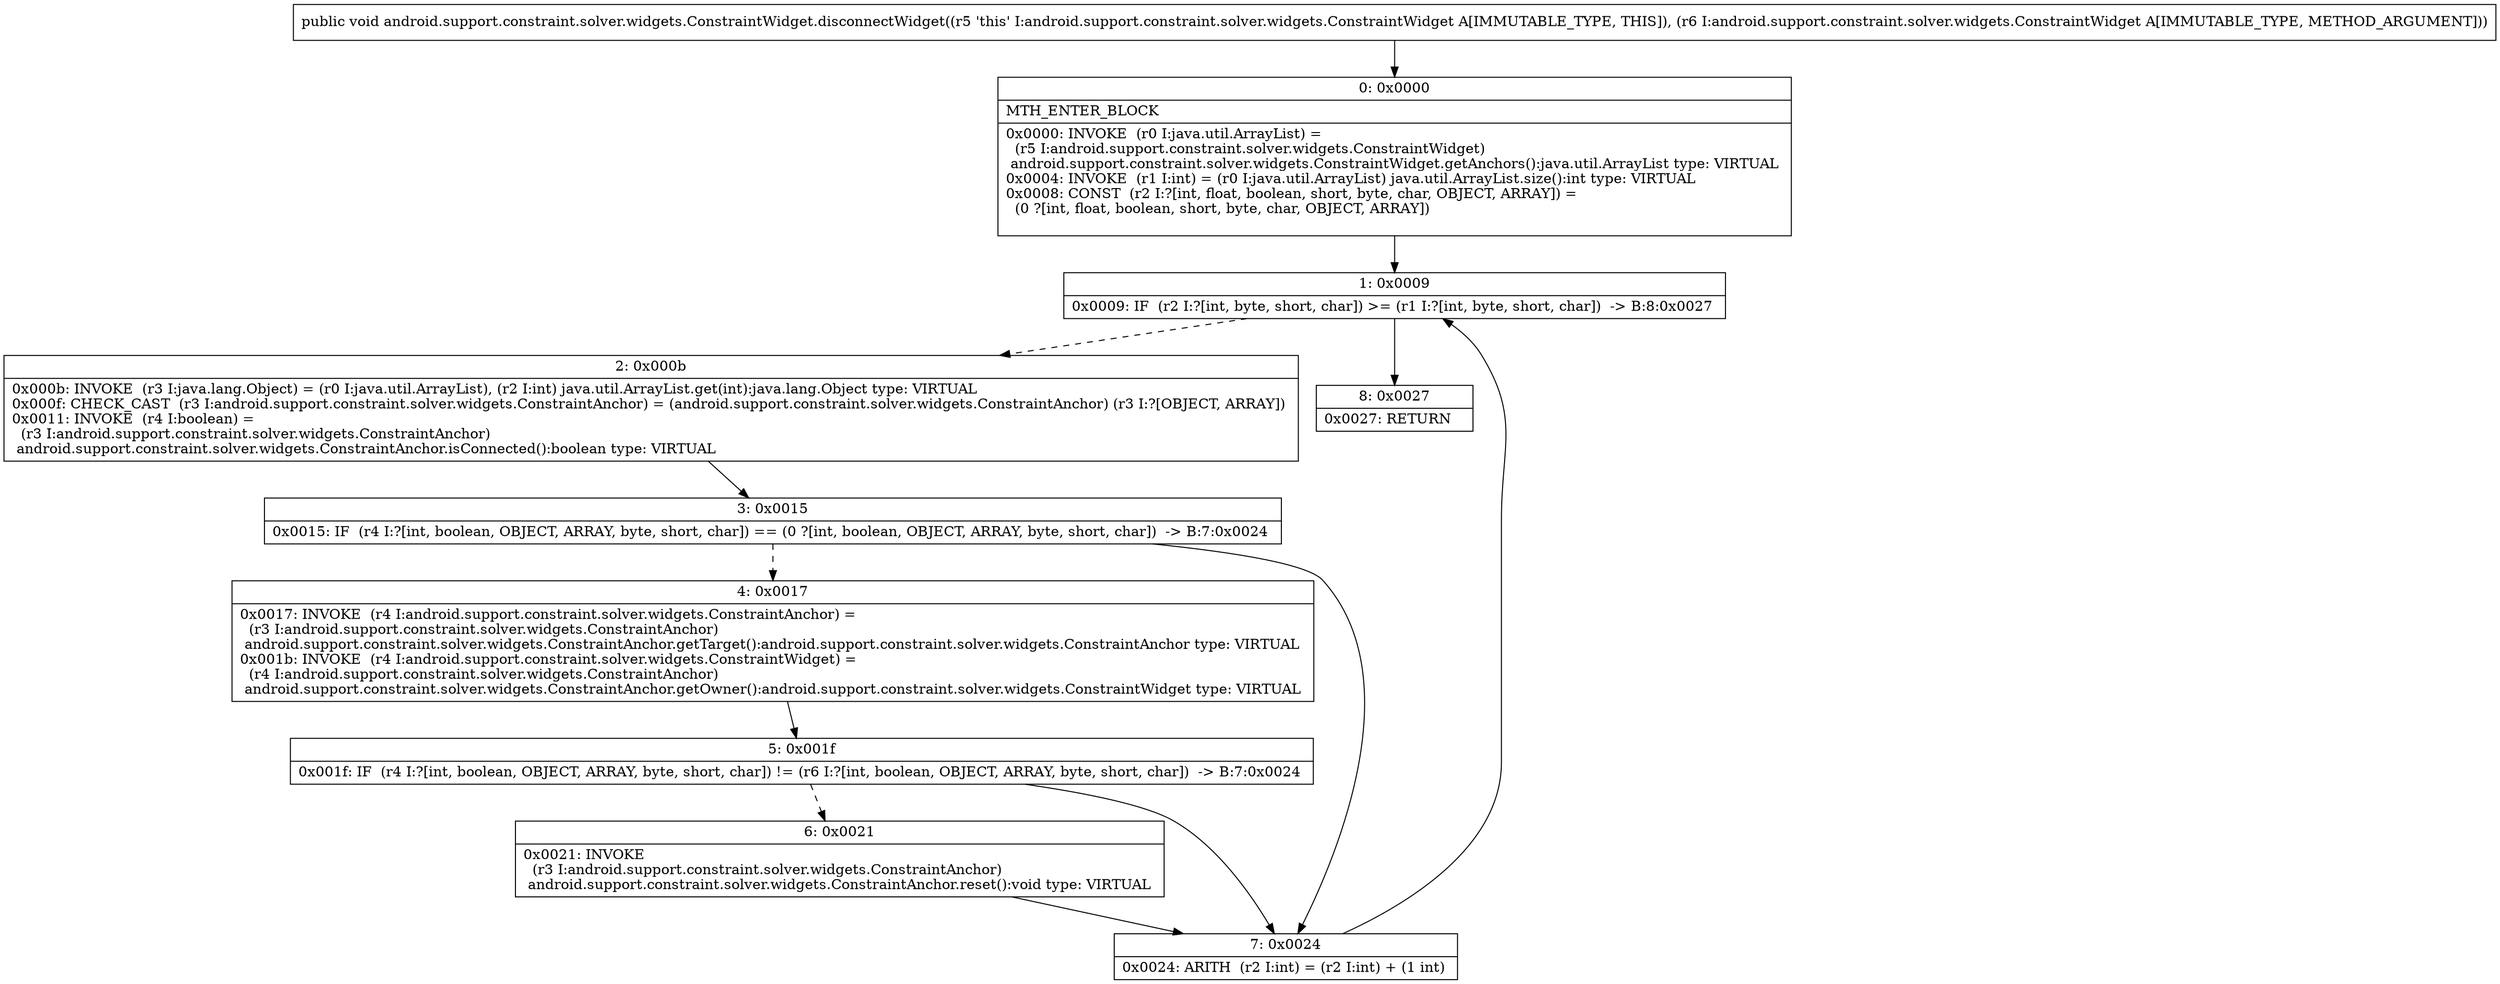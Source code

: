 digraph "CFG forandroid.support.constraint.solver.widgets.ConstraintWidget.disconnectWidget(Landroid\/support\/constraint\/solver\/widgets\/ConstraintWidget;)V" {
Node_0 [shape=record,label="{0\:\ 0x0000|MTH_ENTER_BLOCK\l|0x0000: INVOKE  (r0 I:java.util.ArrayList) = \l  (r5 I:android.support.constraint.solver.widgets.ConstraintWidget)\l android.support.constraint.solver.widgets.ConstraintWidget.getAnchors():java.util.ArrayList type: VIRTUAL \l0x0004: INVOKE  (r1 I:int) = (r0 I:java.util.ArrayList) java.util.ArrayList.size():int type: VIRTUAL \l0x0008: CONST  (r2 I:?[int, float, boolean, short, byte, char, OBJECT, ARRAY]) = \l  (0 ?[int, float, boolean, short, byte, char, OBJECT, ARRAY])\l \l}"];
Node_1 [shape=record,label="{1\:\ 0x0009|0x0009: IF  (r2 I:?[int, byte, short, char]) \>= (r1 I:?[int, byte, short, char])  \-\> B:8:0x0027 \l}"];
Node_2 [shape=record,label="{2\:\ 0x000b|0x000b: INVOKE  (r3 I:java.lang.Object) = (r0 I:java.util.ArrayList), (r2 I:int) java.util.ArrayList.get(int):java.lang.Object type: VIRTUAL \l0x000f: CHECK_CAST  (r3 I:android.support.constraint.solver.widgets.ConstraintAnchor) = (android.support.constraint.solver.widgets.ConstraintAnchor) (r3 I:?[OBJECT, ARRAY]) \l0x0011: INVOKE  (r4 I:boolean) = \l  (r3 I:android.support.constraint.solver.widgets.ConstraintAnchor)\l android.support.constraint.solver.widgets.ConstraintAnchor.isConnected():boolean type: VIRTUAL \l}"];
Node_3 [shape=record,label="{3\:\ 0x0015|0x0015: IF  (r4 I:?[int, boolean, OBJECT, ARRAY, byte, short, char]) == (0 ?[int, boolean, OBJECT, ARRAY, byte, short, char])  \-\> B:7:0x0024 \l}"];
Node_4 [shape=record,label="{4\:\ 0x0017|0x0017: INVOKE  (r4 I:android.support.constraint.solver.widgets.ConstraintAnchor) = \l  (r3 I:android.support.constraint.solver.widgets.ConstraintAnchor)\l android.support.constraint.solver.widgets.ConstraintAnchor.getTarget():android.support.constraint.solver.widgets.ConstraintAnchor type: VIRTUAL \l0x001b: INVOKE  (r4 I:android.support.constraint.solver.widgets.ConstraintWidget) = \l  (r4 I:android.support.constraint.solver.widgets.ConstraintAnchor)\l android.support.constraint.solver.widgets.ConstraintAnchor.getOwner():android.support.constraint.solver.widgets.ConstraintWidget type: VIRTUAL \l}"];
Node_5 [shape=record,label="{5\:\ 0x001f|0x001f: IF  (r4 I:?[int, boolean, OBJECT, ARRAY, byte, short, char]) != (r6 I:?[int, boolean, OBJECT, ARRAY, byte, short, char])  \-\> B:7:0x0024 \l}"];
Node_6 [shape=record,label="{6\:\ 0x0021|0x0021: INVOKE  \l  (r3 I:android.support.constraint.solver.widgets.ConstraintAnchor)\l android.support.constraint.solver.widgets.ConstraintAnchor.reset():void type: VIRTUAL \l}"];
Node_7 [shape=record,label="{7\:\ 0x0024|0x0024: ARITH  (r2 I:int) = (r2 I:int) + (1 int) \l}"];
Node_8 [shape=record,label="{8\:\ 0x0027|0x0027: RETURN   \l}"];
MethodNode[shape=record,label="{public void android.support.constraint.solver.widgets.ConstraintWidget.disconnectWidget((r5 'this' I:android.support.constraint.solver.widgets.ConstraintWidget A[IMMUTABLE_TYPE, THIS]), (r6 I:android.support.constraint.solver.widgets.ConstraintWidget A[IMMUTABLE_TYPE, METHOD_ARGUMENT])) }"];
MethodNode -> Node_0;
Node_0 -> Node_1;
Node_1 -> Node_2[style=dashed];
Node_1 -> Node_8;
Node_2 -> Node_3;
Node_3 -> Node_4[style=dashed];
Node_3 -> Node_7;
Node_4 -> Node_5;
Node_5 -> Node_6[style=dashed];
Node_5 -> Node_7;
Node_6 -> Node_7;
Node_7 -> Node_1;
}


